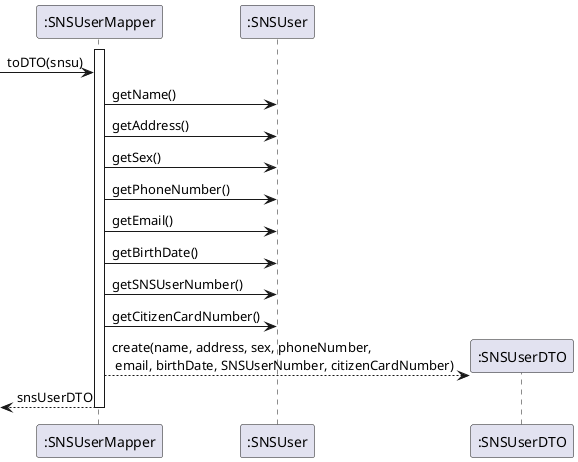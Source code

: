 @startuml

participant ":SNSUserMapper" as mapper
participant ":SNSUser" as user
participant ":SNSUserDTO" as dto
activate mapper
 -> mapper : toDTO(snsu)
mapper -> user : getName()
mapper -> user : getAddress()
mapper -> user : getSex()
mapper -> user : getPhoneNumber()
mapper -> user : getEmail()
mapper -> user : getBirthDate()
mapper -> user : getSNSUserNumber()
mapper -> user : getCitizenCardNumber()
mapper --> dto** : create(name, address, sex, phoneNumber, \n email, birthDate, SNSUserNumber, citizenCardNumber)
<-- mapper: snsUserDTO
deactivate mapper

@enduml